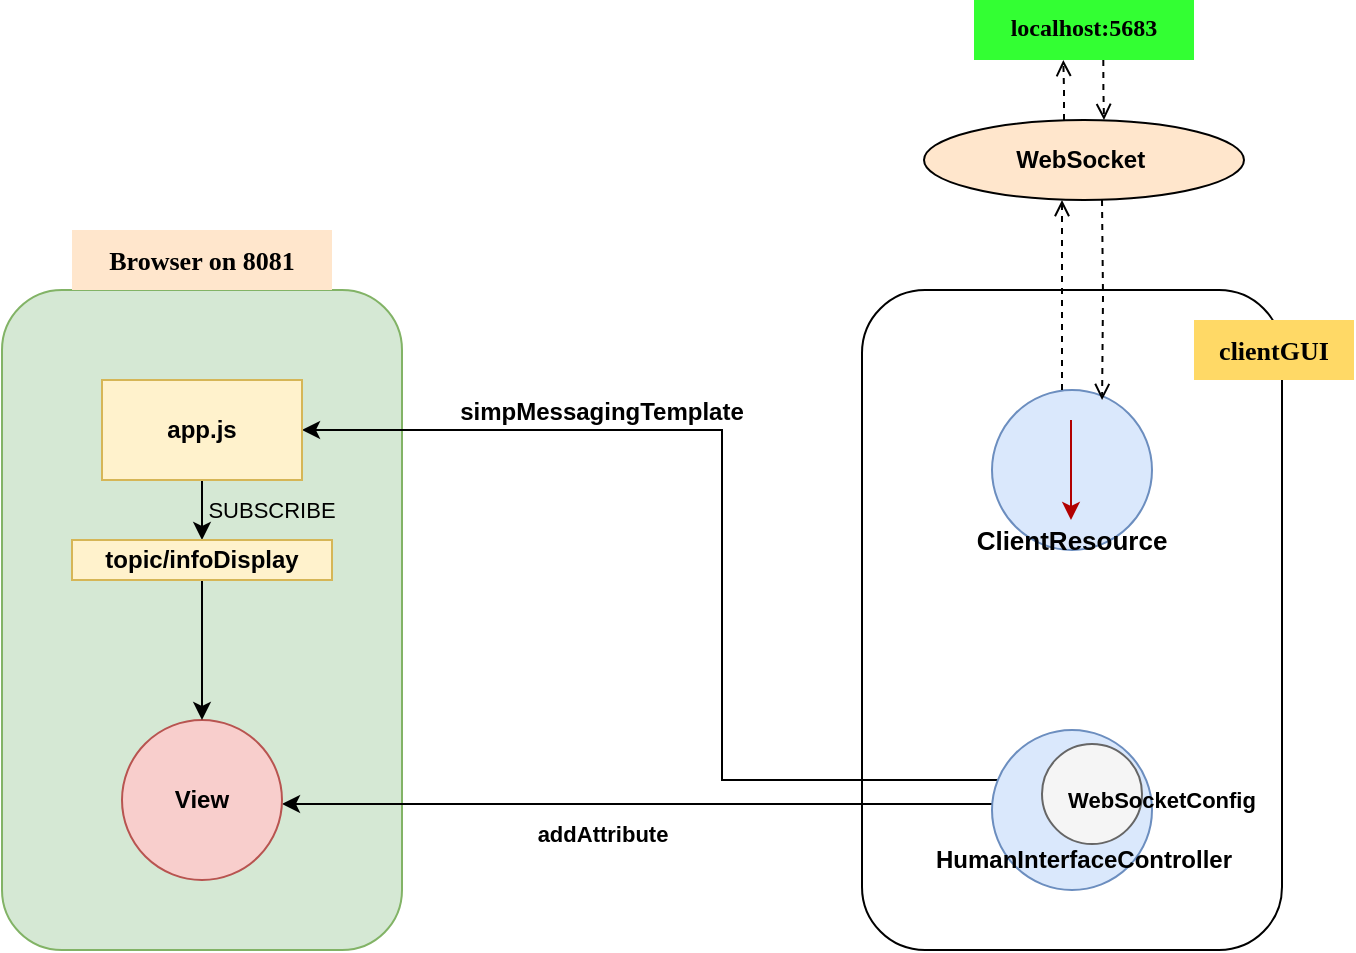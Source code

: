 <mxfile version="15.4.0" type="device"><diagram id="l6CZ6MG321GRP2374rsw" name="Pagina-1"><mxGraphModel dx="1024" dy="592" grid="1" gridSize="10" guides="1" tooltips="1" connect="1" arrows="1" fold="1" page="1" pageScale="1" pageWidth="827" pageHeight="1169" math="0" shadow="0"><root><mxCell id="0"/><mxCell id="1" parent="0"/><mxCell id="FzVtVAhi1EfLrGL6ytFN-1" value="" style="rounded=1;whiteSpace=wrap;html=1;direction=south;" parent="1" vertex="1"><mxGeometry x="520" y="215" width="210" height="330" as="geometry"/></mxCell><mxCell id="FzVtVAhi1EfLrGL6ytFN-11" value="" style="rounded=1;whiteSpace=wrap;html=1;fillColor=#d5e8d4;strokeColor=#82b366;" parent="1" vertex="1"><mxGeometry x="90" y="215" width="200" height="330" as="geometry"/></mxCell><mxCell id="FzVtVAhi1EfLrGL6ytFN-4" value="" style="group" parent="1" vertex="1" connectable="0"><mxGeometry x="585" y="265" width="80" height="90" as="geometry"/></mxCell><mxCell id="FzVtVAhi1EfLrGL6ytFN-2" value="" style="ellipse;whiteSpace=wrap;html=1;aspect=fixed;fillColor=#dae8fc;strokeColor=#6c8ebf;" parent="FzVtVAhi1EfLrGL6ytFN-4" vertex="1"><mxGeometry width="80" height="80" as="geometry"/></mxCell><mxCell id="FzVtVAhi1EfLrGL6ytFN-3" value="" style="endArrow=classic;html=1;rounded=0;edgeStyle=orthogonalEdgeStyle;fillColor=#e51400;strokeColor=#B20000;" parent="FzVtVAhi1EfLrGL6ytFN-4" edge="1"><mxGeometry width="50" height="50" relative="1" as="geometry"><mxPoint x="39.5" y="15" as="sourcePoint"/><mxPoint x="39.5" y="65" as="targetPoint"/></mxGeometry></mxCell><mxCell id="FzVtVAhi1EfLrGL6ytFN-5" value="&lt;b&gt;&lt;font style=&quot;font-size: 13px&quot;&gt;ClientResource&lt;/font&gt;&lt;/b&gt;" style="text;html=1;strokeColor=none;fillColor=none;align=center;verticalAlign=middle;whiteSpace=wrap;rounded=0;" parent="FzVtVAhi1EfLrGL6ytFN-4" vertex="1"><mxGeometry x="10" y="60" width="60" height="30" as="geometry"/></mxCell><mxCell id="FzVtVAhi1EfLrGL6ytFN-13" style="edgeStyle=orthogonalEdgeStyle;rounded=0;orthogonalLoop=1;jettySize=auto;html=1;entryX=1;entryY=0.5;entryDx=0;entryDy=0;" parent="1" edge="1"><mxGeometry relative="1" as="geometry"><mxPoint x="585.314" y="472" as="sourcePoint"/><mxPoint x="230" y="472" as="targetPoint"/><Array as="points"><mxPoint x="236" y="472"/><mxPoint x="236" y="472"/></Array></mxGeometry></mxCell><mxCell id="FzVtVAhi1EfLrGL6ytFN-14" value="&lt;b&gt;addAttribute&lt;/b&gt;" style="edgeLabel;html=1;align=center;verticalAlign=middle;resizable=0;points=[];" parent="FzVtVAhi1EfLrGL6ytFN-13" vertex="1" connectable="0"><mxGeometry x="-0.074" y="1" relative="1" as="geometry"><mxPoint x="-31" y="14" as="offset"/></mxGeometry></mxCell><mxCell id="FzVtVAhi1EfLrGL6ytFN-18" style="edgeStyle=orthogonalEdgeStyle;rounded=0;orthogonalLoop=1;jettySize=auto;html=1;entryX=1;entryY=0.5;entryDx=0;entryDy=0;" parent="1" source="FzVtVAhi1EfLrGL6ytFN-6" target="FzVtVAhi1EfLrGL6ytFN-16" edge="1"><mxGeometry relative="1" as="geometry"><Array as="points"><mxPoint x="450" y="460"/><mxPoint x="450" y="285"/></Array></mxGeometry></mxCell><mxCell id="FzVtVAhi1EfLrGL6ytFN-6" value="" style="ellipse;whiteSpace=wrap;html=1;aspect=fixed;fillColor=#dae8fc;strokeColor=#6c8ebf;" parent="1" vertex="1"><mxGeometry x="585" y="435" width="80" height="80" as="geometry"/></mxCell><mxCell id="FzVtVAhi1EfLrGL6ytFN-8" value="&lt;b&gt;HumanInterfaceController&lt;/b&gt;" style="text;html=1;strokeColor=none;fillColor=none;align=center;verticalAlign=middle;whiteSpace=wrap;rounded=0;" parent="1" vertex="1"><mxGeometry x="601" y="485" width="60" height="30" as="geometry"/></mxCell><mxCell id="FzVtVAhi1EfLrGL6ytFN-12" value="&lt;b&gt;View&lt;/b&gt;" style="ellipse;whiteSpace=wrap;html=1;aspect=fixed;fillColor=#f8cecc;strokeColor=#b85450;" parent="1" vertex="1"><mxGeometry x="150" y="430" width="80" height="80" as="geometry"/></mxCell><mxCell id="FzVtVAhi1EfLrGL6ytFN-21" style="edgeStyle=orthogonalEdgeStyle;rounded=0;orthogonalLoop=1;jettySize=auto;html=1;entryX=0.5;entryY=0;entryDx=0;entryDy=0;" parent="1" source="FzVtVAhi1EfLrGL6ytFN-16" target="FzVtVAhi1EfLrGL6ytFN-20" edge="1"><mxGeometry relative="1" as="geometry"/></mxCell><mxCell id="FzVtVAhi1EfLrGL6ytFN-16" value="&lt;b&gt;app.js&lt;/b&gt;" style="rounded=0;whiteSpace=wrap;html=1;fillColor=#fff2cc;strokeColor=#d6b656;" parent="1" vertex="1"><mxGeometry x="140" y="260" width="100" height="50" as="geometry"/></mxCell><mxCell id="FzVtVAhi1EfLrGL6ytFN-24" style="edgeStyle=orthogonalEdgeStyle;rounded=0;orthogonalLoop=1;jettySize=auto;html=1;entryX=0.5;entryY=0;entryDx=0;entryDy=0;fontColor=#000000;" parent="1" source="FzVtVAhi1EfLrGL6ytFN-20" target="FzVtVAhi1EfLrGL6ytFN-12" edge="1"><mxGeometry relative="1" as="geometry"/></mxCell><mxCell id="FzVtVAhi1EfLrGL6ytFN-20" value="&lt;b&gt;topic/infoDisplay&lt;/b&gt;" style="rounded=0;whiteSpace=wrap;html=1;fillColor=#fff2cc;strokeColor=#d6b656;" parent="1" vertex="1"><mxGeometry x="125" y="340" width="130" height="20" as="geometry"/></mxCell><mxCell id="FzVtVAhi1EfLrGL6ytFN-22" value="&lt;font style=&quot;font-size: 11px&quot;&gt;SUBSCRIBE&lt;/font&gt;" style="text;html=1;strokeColor=none;fillColor=none;align=center;verticalAlign=middle;whiteSpace=wrap;rounded=0;" parent="1" vertex="1"><mxGeometry x="195" y="310" width="60" height="30" as="geometry"/></mxCell><mxCell id="FzVtVAhi1EfLrGL6ytFN-23" value="simpMessagingTemplate" style="text;strokeColor=none;fillColor=none;align=center;verticalAlign=middle;rounded=0;labelBackgroundColor=none;fontStyle=1;fontColor=#000000;" parent="1" vertex="1"><mxGeometry x="360" y="260" width="60" height="30" as="geometry"/></mxCell><mxCell id="FzVtVAhi1EfLrGL6ytFN-25" value="Browser on 8081" style="text;html=1;strokeColor=none;fillColor=#FFE6CC;align=center;verticalAlign=middle;whiteSpace=wrap;rounded=0;labelBackgroundColor=none;fontColor=#000000;fontStyle=1;fontSize=13;fontFamily=Lucida Console;" parent="1" vertex="1"><mxGeometry x="125" y="185" width="130" height="30" as="geometry"/></mxCell><mxCell id="FzVtVAhi1EfLrGL6ytFN-27" value="&lt;b style=&quot;font-size: 13px;&quot;&gt;clientGUI&lt;/b&gt;" style="text;html=1;strokeColor=none;fillColor=#FFD966;align=center;verticalAlign=middle;whiteSpace=wrap;rounded=0;labelBackgroundColor=none;fontColor=#000000;fontSize=13;fontFamily=Lucida Console;" parent="1" vertex="1"><mxGeometry x="686" y="230" width="80" height="30" as="geometry"/></mxCell><mxCell id="FzVtVAhi1EfLrGL6ytFN-28" value="" style="ellipse;aspect=fixed;labelBackgroundColor=none;fontFamily=Helvetica;fontSize=11;fontColor=#333333;fontStyle=1;fillColor=#f5f5f5;strokeColor=#666666;" parent="1" vertex="1"><mxGeometry x="610" y="442" width="50" height="50" as="geometry"/></mxCell><mxCell id="FzVtVAhi1EfLrGL6ytFN-33" value="&lt;b style=&quot;font-size: 12px&quot;&gt;WebSocket&amp;nbsp;&lt;br&gt;&lt;/b&gt;" style="ellipse;whiteSpace=wrap;html=1;labelBackgroundColor=none;fontFamily=Helvetica;fontSize=11;fontColor=default;fillColor=#FFE6CC;" parent="1" vertex="1"><mxGeometry x="551" y="130" width="160" height="40" as="geometry"/></mxCell><mxCell id="FzVtVAhi1EfLrGL6ytFN-36" value="localhost:5683" style="text;whiteSpace=wrap;fontSize=12;fontFamily=Lucida Console;fontColor=default;align=center;fillColor=#33FF33;fontStyle=1" parent="1" vertex="1"><mxGeometry x="576" y="70" width="110" height="30" as="geometry"/></mxCell><mxCell id="FzVtVAhi1EfLrGL6ytFN-37" value="" style="endArrow=open;html=1;rounded=0;fontFamily=Helvetica;fontSize=11;fontColor=default;edgeStyle=orthogonalEdgeStyle;entryX=0.688;entryY=0.063;entryDx=0;entryDy=0;strokeWidth=1;entryPerimeter=0;endFill=0;dashed=1;" parent="1" target="FzVtVAhi1EfLrGL6ytFN-2" edge="1"><mxGeometry width="50" height="50" relative="1" as="geometry"><mxPoint x="640" y="170" as="sourcePoint"/><mxPoint x="640" y="265" as="targetPoint"/><Array as="points"/></mxGeometry></mxCell><mxCell id="FzVtVAhi1EfLrGL6ytFN-38" value="" style="endArrow=open;html=1;rounded=0;fontFamily=Helvetica;fontSize=11;fontColor=default;edgeStyle=orthogonalEdgeStyle;entryX=0.5;entryY=0;entryDx=0;entryDy=0;strokeWidth=1;endFill=0;dashed=1;" parent="1" edge="1"><mxGeometry width="50" height="50" relative="1" as="geometry"><mxPoint x="620" y="265" as="sourcePoint"/><mxPoint x="620" y="170" as="targetPoint"/></mxGeometry></mxCell><mxCell id="FzVtVAhi1EfLrGL6ytFN-39" value="" style="endArrow=open;html=1;rounded=0;fontFamily=Helvetica;fontSize=11;fontColor=default;edgeStyle=orthogonalEdgeStyle;strokeWidth=1;endFill=0;dashed=1;" parent="1" edge="1"><mxGeometry width="50" height="50" relative="1" as="geometry"><mxPoint x="640.66" y="100" as="sourcePoint"/><mxPoint x="641" y="130" as="targetPoint"/><Array as="points"><mxPoint x="641" y="115"/><mxPoint x="641" y="115"/></Array></mxGeometry></mxCell><mxCell id="FzVtVAhi1EfLrGL6ytFN-40" value="" style="endArrow=open;html=1;rounded=0;fontFamily=Helvetica;fontSize=11;fontColor=default;edgeStyle=orthogonalEdgeStyle;entryX=0.5;entryY=0;entryDx=0;entryDy=0;strokeWidth=1;endFill=0;dashed=1;" parent="1" edge="1"><mxGeometry width="50" height="50" relative="1" as="geometry"><mxPoint x="621" y="130" as="sourcePoint"/><mxPoint x="620.66" y="100" as="targetPoint"/><Array as="points"><mxPoint x="621" y="115"/><mxPoint x="621" y="115"/></Array></mxGeometry></mxCell><mxCell id="FzVtVAhi1EfLrGL6ytFN-29" value="WebSocketConfig" style="text;strokeColor=none;fillColor=none;align=center;verticalAlign=middle;whiteSpace=wrap;rounded=0;labelBackgroundColor=none;fontFamily=Helvetica;fontSize=11;fontColor=default;fontStyle=1" parent="1" vertex="1"><mxGeometry x="640" y="455" width="60" height="30" as="geometry"/></mxCell></root></mxGraphModel></diagram></mxfile>